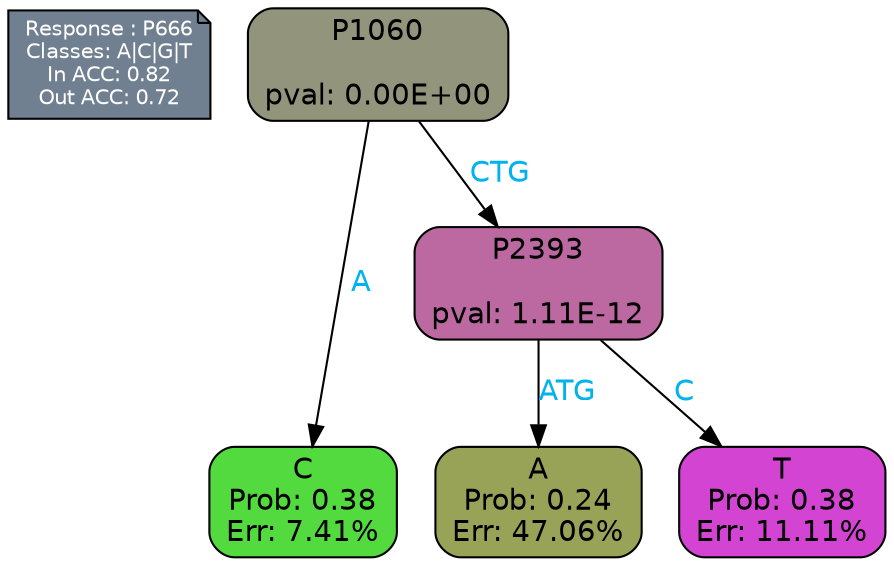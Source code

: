 digraph Tree {
node [shape=box, style="filled, rounded", color="black", fontname=helvetica] ;
graph [ranksep=equally, splines=polylines, bgcolor=transparent, dpi=600] ;
edge [fontname=helvetica] ;
LEGEND [label="Response : P666
Classes: A|C|G|T
In ACC: 0.82
Out ACC: 0.72
",shape=note,align=left,style=filled,fillcolor="slategray",fontcolor="white",fontsize=10];1 [label="P1060

pval: 0.00E+00", fillcolor="#93947c"] ;
2 [label="C
Prob: 0.38
Err: 7.41%", fillcolor="#52da3f"] ;
3 [label="P2393

pval: 1.11E-12", fillcolor="#bc69a2"] ;
4 [label="A
Prob: 0.24
Err: 47.06%", fillcolor="#98a357"] ;
5 [label="T
Prob: 0.38
Err: 11.11%", fillcolor="#d244d1"] ;
1 -> 2 [label="A",fontcolor=deepskyblue2] ;
1 -> 3 [label="CTG",fontcolor=deepskyblue2] ;
3 -> 4 [label="ATG",fontcolor=deepskyblue2] ;
3 -> 5 [label="C",fontcolor=deepskyblue2] ;
{rank = same; 2;4;5;}{rank = same; LEGEND;1;}}
